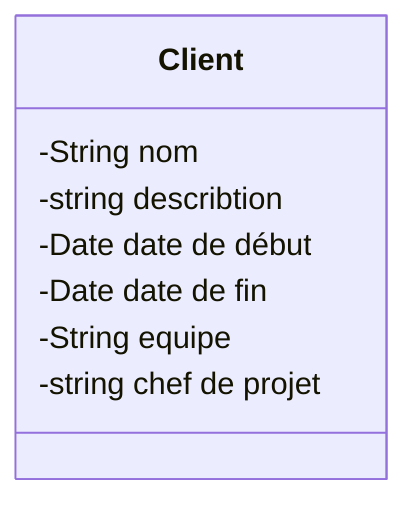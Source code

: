 classDiagram
    class Client {
        -String nom
        -string describtion
        -Date date de début
        -Date date de fin
        -String equipe
        -string chef de projet
    }